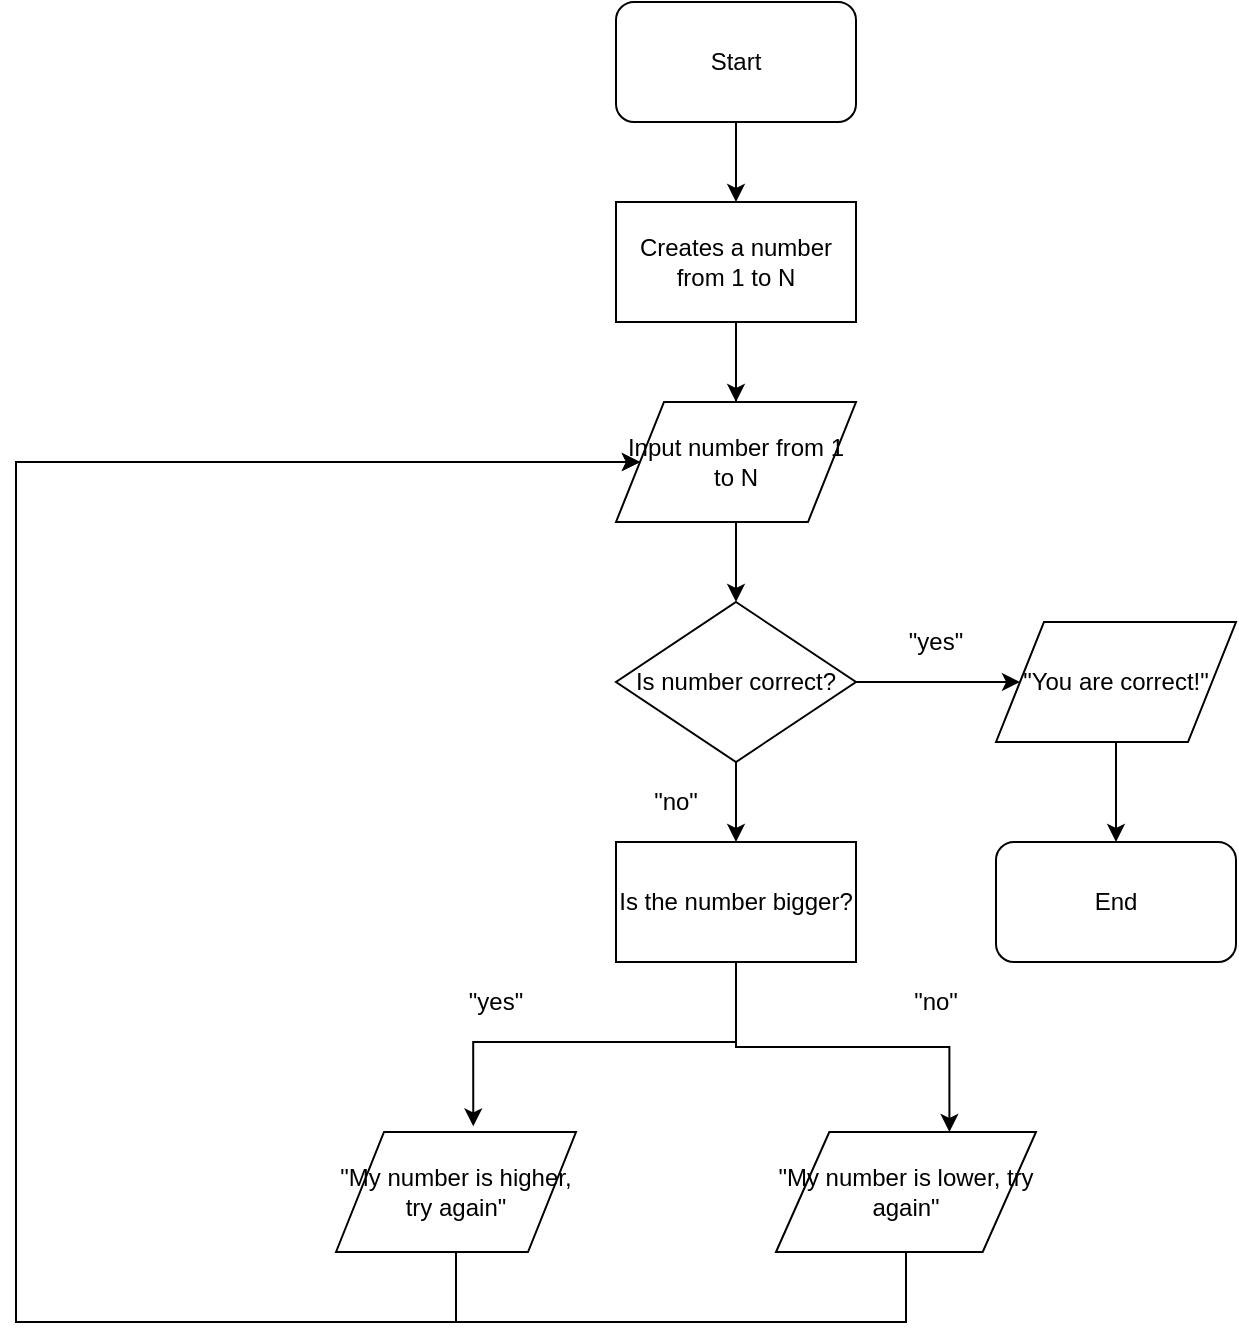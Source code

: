 <mxfile version="13.1.3" type="device"><diagram id="R3N31OfPM0yNnbmfW6By" name="Page-1"><mxGraphModel dx="945" dy="542" grid="1" gridSize="10" guides="1" tooltips="1" connect="1" arrows="1" fold="1" page="1" pageScale="1" pageWidth="827" pageHeight="1169" math="0" shadow="0"><root><mxCell id="0"/><mxCell id="1" parent="0"/><mxCell id="X8RDImvsGw4zxcFWVvGl-5" value="" style="edgeStyle=orthogonalEdgeStyle;rounded=0;orthogonalLoop=1;jettySize=auto;html=1;" edge="1" parent="1" source="X8RDImvsGw4zxcFWVvGl-1" target="X8RDImvsGw4zxcFWVvGl-4"><mxGeometry relative="1" as="geometry"/></mxCell><mxCell id="X8RDImvsGw4zxcFWVvGl-1" value="Start" style="rounded=1;whiteSpace=wrap;html=1;" vertex="1" parent="1"><mxGeometry x="340" y="20" width="120" height="60" as="geometry"/></mxCell><mxCell id="X8RDImvsGw4zxcFWVvGl-11" style="edgeStyle=orthogonalEdgeStyle;rounded=0;orthogonalLoop=1;jettySize=auto;html=1;" edge="1" parent="1" source="X8RDImvsGw4zxcFWVvGl-4"><mxGeometry relative="1" as="geometry"><mxPoint x="400" y="220" as="targetPoint"/></mxGeometry></mxCell><mxCell id="X8RDImvsGw4zxcFWVvGl-4" value="Creates a number from 1 to N" style="rounded=0;whiteSpace=wrap;html=1;" vertex="1" parent="1"><mxGeometry x="340" y="120" width="120" height="60" as="geometry"/></mxCell><mxCell id="X8RDImvsGw4zxcFWVvGl-7" value="" style="edgeStyle=orthogonalEdgeStyle;rounded=0;orthogonalLoop=1;jettySize=auto;html=1;" edge="1" parent="1" source="X8RDImvsGw4zxcFWVvGl-6"><mxGeometry relative="1" as="geometry"><mxPoint x="400" y="230" as="targetPoint"/></mxGeometry></mxCell><mxCell id="X8RDImvsGw4zxcFWVvGl-12" style="edgeStyle=orthogonalEdgeStyle;rounded=0;orthogonalLoop=1;jettySize=auto;html=1;exitX=0.5;exitY=1;exitDx=0;exitDy=0;entryX=0.5;entryY=0;entryDx=0;entryDy=0;" edge="1" parent="1" source="X8RDImvsGw4zxcFWVvGl-6" target="X8RDImvsGw4zxcFWVvGl-9"><mxGeometry relative="1" as="geometry"/></mxCell><mxCell id="X8RDImvsGw4zxcFWVvGl-6" value="Input number from 1 to N" style="shape=parallelogram;perimeter=parallelogramPerimeter;whiteSpace=wrap;html=1;" vertex="1" parent="1"><mxGeometry x="340" y="220" width="120" height="60" as="geometry"/></mxCell><mxCell id="X8RDImvsGw4zxcFWVvGl-17" style="edgeStyle=orthogonalEdgeStyle;rounded=0;orthogonalLoop=1;jettySize=auto;html=1;entryX=0;entryY=0.5;entryDx=0;entryDy=0;" edge="1" parent="1" source="X8RDImvsGw4zxcFWVvGl-9" target="X8RDImvsGw4zxcFWVvGl-16"><mxGeometry relative="1" as="geometry"/></mxCell><mxCell id="X8RDImvsGw4zxcFWVvGl-24" style="edgeStyle=orthogonalEdgeStyle;rounded=0;orthogonalLoop=1;jettySize=auto;html=1;entryX=0.5;entryY=0;entryDx=0;entryDy=0;" edge="1" parent="1" source="X8RDImvsGw4zxcFWVvGl-9" target="X8RDImvsGw4zxcFWVvGl-23"><mxGeometry relative="1" as="geometry"><Array as="points"/></mxGeometry></mxCell><mxCell id="X8RDImvsGw4zxcFWVvGl-9" value="Is number correct?" style="rhombus;whiteSpace=wrap;html=1;" vertex="1" parent="1"><mxGeometry x="340" y="320" width="120" height="80" as="geometry"/></mxCell><mxCell id="X8RDImvsGw4zxcFWVvGl-15" value="&quot;yes&quot;" style="text;html=1;strokeColor=none;fillColor=none;align=center;verticalAlign=middle;whiteSpace=wrap;rounded=0;" vertex="1" parent="1"><mxGeometry x="480" y="330" width="40" height="20" as="geometry"/></mxCell><mxCell id="X8RDImvsGw4zxcFWVvGl-19" style="edgeStyle=orthogonalEdgeStyle;rounded=0;orthogonalLoop=1;jettySize=auto;html=1;entryX=0.5;entryY=0;entryDx=0;entryDy=0;" edge="1" parent="1" source="X8RDImvsGw4zxcFWVvGl-16" target="X8RDImvsGw4zxcFWVvGl-18"><mxGeometry relative="1" as="geometry"/></mxCell><mxCell id="X8RDImvsGw4zxcFWVvGl-16" value="&quot;You are correct!&quot;" style="shape=parallelogram;perimeter=parallelogramPerimeter;whiteSpace=wrap;html=1;" vertex="1" parent="1"><mxGeometry x="530" y="330" width="120" height="60" as="geometry"/></mxCell><mxCell id="X8RDImvsGw4zxcFWVvGl-18" value="End" style="rounded=1;whiteSpace=wrap;html=1;" vertex="1" parent="1"><mxGeometry x="530" y="440" width="120" height="60" as="geometry"/></mxCell><mxCell id="X8RDImvsGw4zxcFWVvGl-22" value="&quot;no&quot;" style="text;html=1;strokeColor=none;fillColor=none;align=center;verticalAlign=middle;whiteSpace=wrap;rounded=0;" vertex="1" parent="1"><mxGeometry x="350" y="410" width="40" height="20" as="geometry"/></mxCell><mxCell id="X8RDImvsGw4zxcFWVvGl-28" style="edgeStyle=orthogonalEdgeStyle;rounded=0;orthogonalLoop=1;jettySize=auto;html=1;entryX=0.572;entryY=-0.047;entryDx=0;entryDy=0;entryPerimeter=0;exitX=0.5;exitY=1;exitDx=0;exitDy=0;" edge="1" parent="1" source="X8RDImvsGw4zxcFWVvGl-23" target="X8RDImvsGw4zxcFWVvGl-26"><mxGeometry relative="1" as="geometry"><mxPoint x="220" y="415" as="sourcePoint"/><Array as="points"><mxPoint x="400" y="540"/><mxPoint x="269" y="540"/></Array></mxGeometry></mxCell><mxCell id="X8RDImvsGw4zxcFWVvGl-29" style="edgeStyle=orthogonalEdgeStyle;rounded=0;orthogonalLoop=1;jettySize=auto;html=1;entryX=0.667;entryY=0;entryDx=0;entryDy=0;entryPerimeter=0;" edge="1" parent="1" source="X8RDImvsGw4zxcFWVvGl-23" target="X8RDImvsGw4zxcFWVvGl-27"><mxGeometry relative="1" as="geometry"/></mxCell><mxCell id="X8RDImvsGw4zxcFWVvGl-23" value="Is the number bigger?" style="rounded=0;whiteSpace=wrap;html=1;" vertex="1" parent="1"><mxGeometry x="340" y="440" width="120" height="60" as="geometry"/></mxCell><mxCell id="X8RDImvsGw4zxcFWVvGl-33" style="edgeStyle=orthogonalEdgeStyle;rounded=0;orthogonalLoop=1;jettySize=auto;html=1;" edge="1" parent="1" source="X8RDImvsGw4zxcFWVvGl-26" target="X8RDImvsGw4zxcFWVvGl-6"><mxGeometry relative="1" as="geometry"><Array as="points"><mxPoint x="260" y="680"/><mxPoint x="40" y="680"/><mxPoint x="40" y="250"/></Array></mxGeometry></mxCell><mxCell id="X8RDImvsGw4zxcFWVvGl-26" value="&quot;My number is higher, try again&quot;" style="shape=parallelogram;perimeter=parallelogramPerimeter;whiteSpace=wrap;html=1;" vertex="1" parent="1"><mxGeometry x="200" y="585" width="120" height="60" as="geometry"/></mxCell><mxCell id="X8RDImvsGw4zxcFWVvGl-34" style="edgeStyle=orthogonalEdgeStyle;rounded=0;orthogonalLoop=1;jettySize=auto;html=1;entryX=0;entryY=0.5;entryDx=0;entryDy=0;" edge="1" parent="1" source="X8RDImvsGw4zxcFWVvGl-27" target="X8RDImvsGw4zxcFWVvGl-6"><mxGeometry relative="1" as="geometry"><Array as="points"><mxPoint x="485" y="680"/><mxPoint x="40" y="680"/><mxPoint x="40" y="250"/></Array></mxGeometry></mxCell><mxCell id="X8RDImvsGw4zxcFWVvGl-27" value="&quot;My number is lower, try again&quot;" style="shape=parallelogram;perimeter=parallelogramPerimeter;whiteSpace=wrap;html=1;size=0.205;" vertex="1" parent="1"><mxGeometry x="420" y="585" width="130" height="60" as="geometry"/></mxCell><mxCell id="X8RDImvsGw4zxcFWVvGl-31" value="&quot;yes&quot;" style="text;html=1;strokeColor=none;fillColor=none;align=center;verticalAlign=middle;whiteSpace=wrap;rounded=0;" vertex="1" parent="1"><mxGeometry x="260" y="510" width="40" height="20" as="geometry"/></mxCell><mxCell id="X8RDImvsGw4zxcFWVvGl-32" value="&quot;no&quot;" style="text;html=1;strokeColor=none;fillColor=none;align=center;verticalAlign=middle;whiteSpace=wrap;rounded=0;" vertex="1" parent="1"><mxGeometry x="480" y="510" width="40" height="20" as="geometry"/></mxCell></root></mxGraphModel></diagram></mxfile>